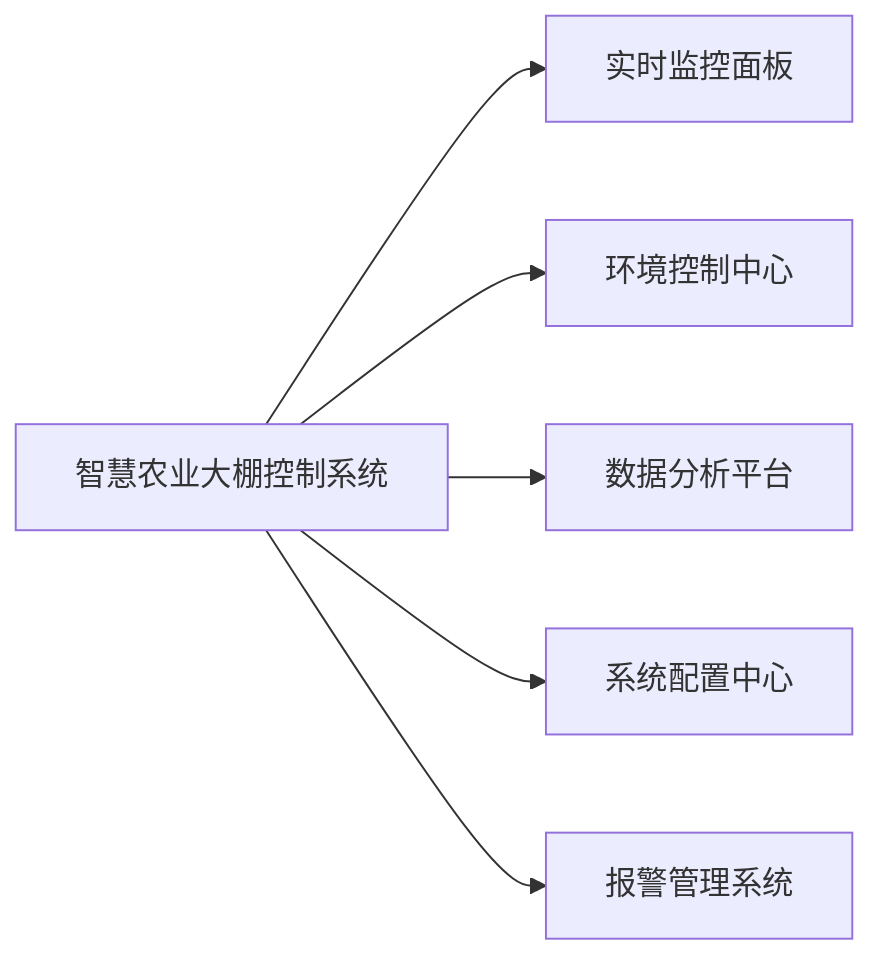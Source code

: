 graph LR
    A[智慧农业大棚控制系统] --> B[实时监控面板]
    A --> C[环境控制中心]
    A --> D[数据分析平台]
    A --> E[系统配置中心]
    A --> F[报警管理系统]